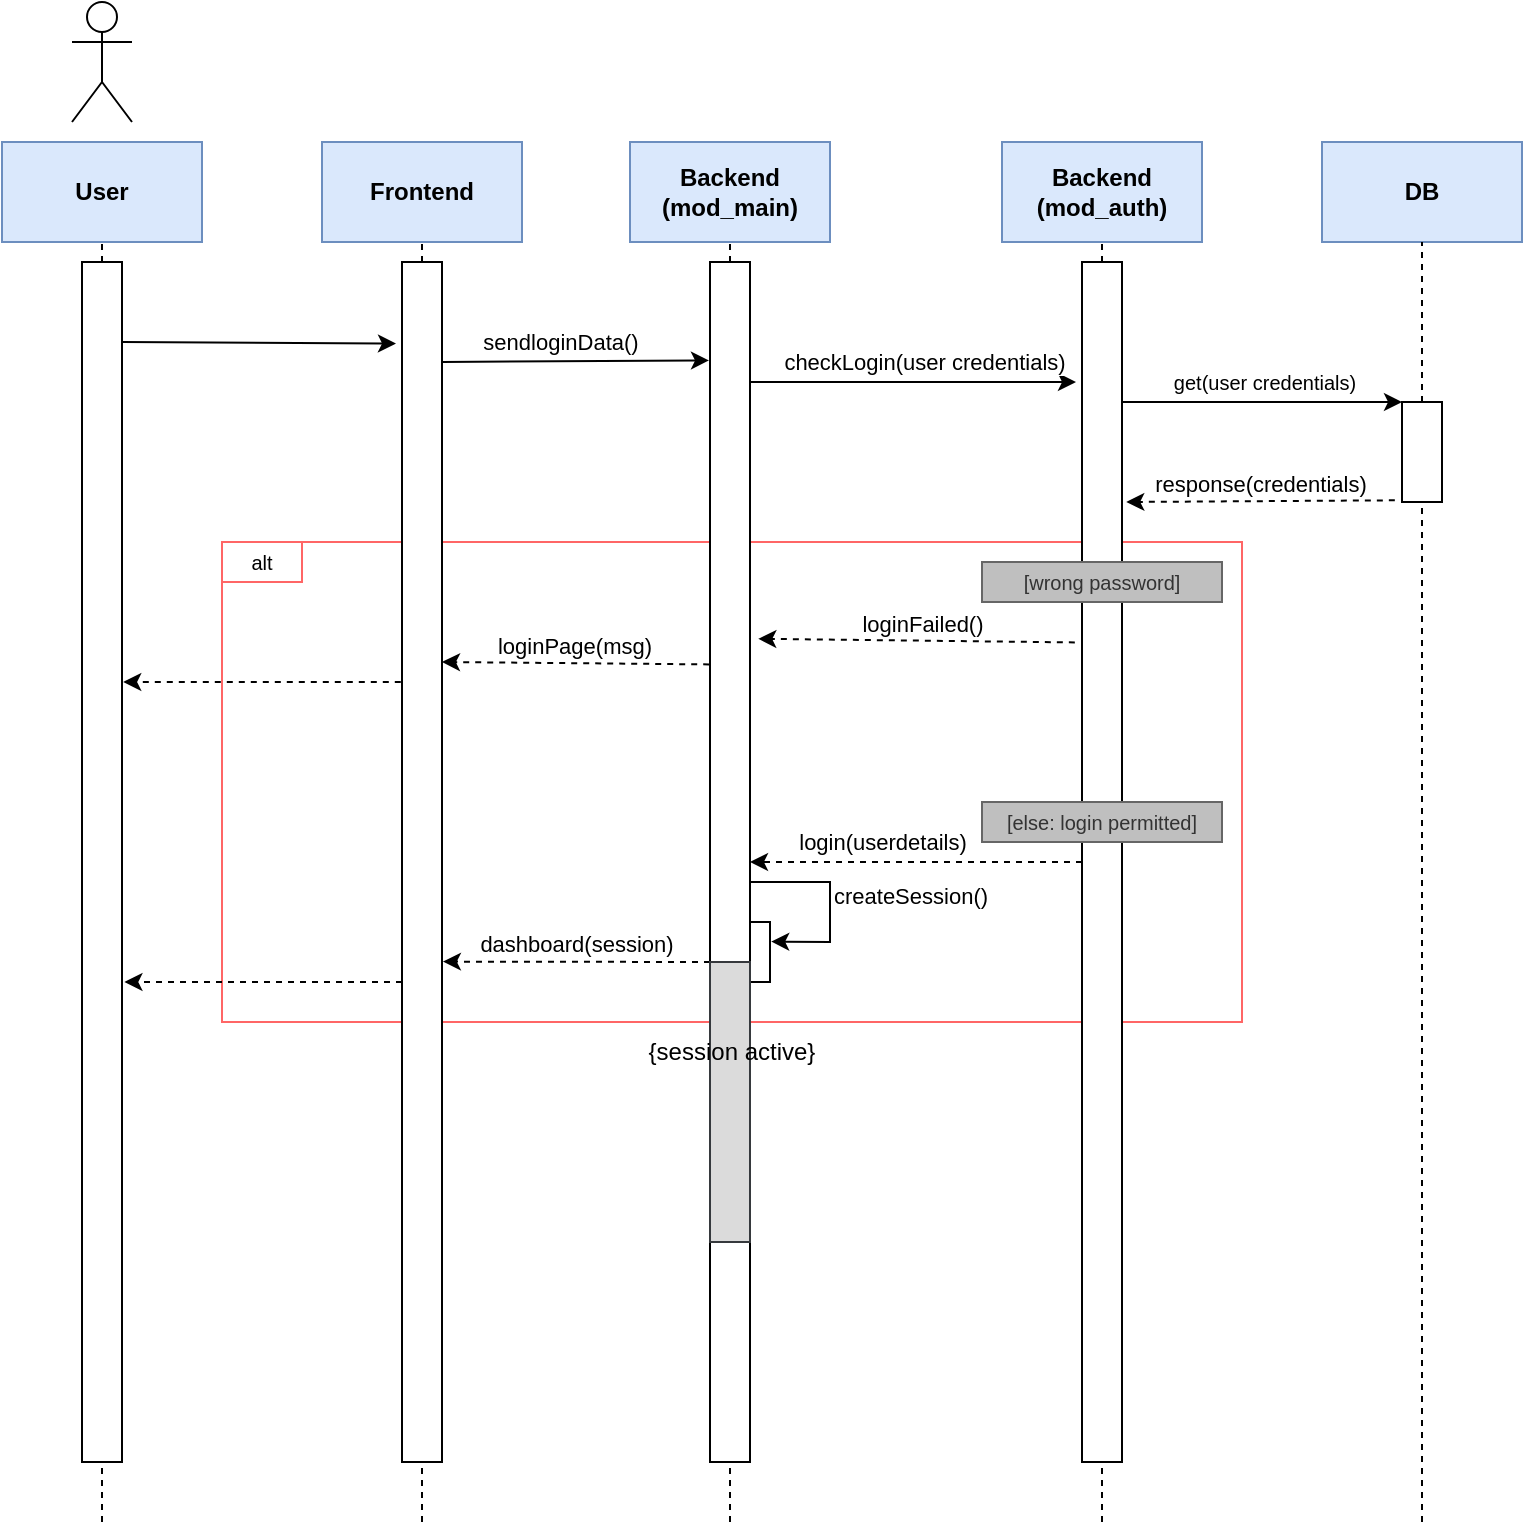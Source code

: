 <mxfile version="24.4.0" type="github">
  <diagram name="Seite-1" id="6Bezv-uRvZzMx2sx_CN4">
    <mxGraphModel dx="1430" dy="874" grid="1" gridSize="10" guides="1" tooltips="1" connect="1" arrows="1" fold="1" page="1" pageScale="1" pageWidth="827" pageHeight="1169" math="0" shadow="0">
      <root>
        <mxCell id="0" />
        <mxCell id="1" parent="0" />
        <mxCell id="WdZaHprNNJrOk9ohw9Yr-24" value="" style="whiteSpace=wrap;html=1;fillColor=none;strokeColor=#FF6666;" vertex="1" parent="1">
          <mxGeometry x="160" y="290" width="510" height="240" as="geometry" />
        </mxCell>
        <mxCell id="b-vgWnAGVi1PlupROuwk-1" value="" style="endArrow=none;dashed=1;html=1;rounded=0;" parent="1" source="b-vgWnAGVi1PlupROuwk-8" edge="1">
          <mxGeometry width="50" height="50" relative="1" as="geometry">
            <mxPoint x="100" y="540" as="sourcePoint" />
            <mxPoint x="100" y="140" as="targetPoint" />
          </mxGeometry>
        </mxCell>
        <mxCell id="b-vgWnAGVi1PlupROuwk-5" value="&lt;b&gt;User&lt;/b&gt;" style="rounded=0;whiteSpace=wrap;html=1;fillColor=#dae8fc;strokeColor=#6c8ebf;" parent="1" vertex="1">
          <mxGeometry x="50" y="90" width="100" height="50" as="geometry" />
        </mxCell>
        <mxCell id="b-vgWnAGVi1PlupROuwk-6" value="&lt;b&gt;Frontend&lt;/b&gt;" style="rounded=0;whiteSpace=wrap;html=1;fillColor=#dae8fc;strokeColor=#6c8ebf;" parent="1" vertex="1">
          <mxGeometry x="210" y="90" width="100" height="50" as="geometry" />
        </mxCell>
        <mxCell id="b-vgWnAGVi1PlupROuwk-9" value="" style="endArrow=none;dashed=1;html=1;rounded=0;" parent="1" target="b-vgWnAGVi1PlupROuwk-8" edge="1">
          <mxGeometry width="50" height="50" relative="1" as="geometry">
            <mxPoint x="100" y="780" as="sourcePoint" />
            <mxPoint x="100" y="140" as="targetPoint" />
          </mxGeometry>
        </mxCell>
        <mxCell id="b-vgWnAGVi1PlupROuwk-8" value="" style="rounded=0;whiteSpace=wrap;html=1;" parent="1" vertex="1">
          <mxGeometry x="90" y="150" width="20" height="600" as="geometry" />
        </mxCell>
        <mxCell id="b-vgWnAGVi1PlupROuwk-12" value="" style="endArrow=none;dashed=1;html=1;rounded=0;" parent="1" target="b-vgWnAGVi1PlupROuwk-6" edge="1">
          <mxGeometry width="50" height="50" relative="1" as="geometry">
            <mxPoint x="260" y="780" as="sourcePoint" />
            <mxPoint x="260" y="140" as="targetPoint" />
          </mxGeometry>
        </mxCell>
        <mxCell id="b-vgWnAGVi1PlupROuwk-13" value="" style="rounded=0;whiteSpace=wrap;html=1;" parent="1" vertex="1">
          <mxGeometry x="250" y="150" width="20" height="600" as="geometry" />
        </mxCell>
        <mxCell id="b-vgWnAGVi1PlupROuwk-15" value="Backend&lt;div&gt;(mod_main)&lt;/div&gt;" style="rounded=0;whiteSpace=wrap;html=1;fillColor=#dae8fc;strokeColor=#6c8ebf;fontStyle=1" parent="1" vertex="1">
          <mxGeometry x="364" y="90" width="100" height="50" as="geometry" />
        </mxCell>
        <mxCell id="b-vgWnAGVi1PlupROuwk-16" value="" style="endArrow=none;dashed=1;html=1;rounded=0;fontStyle=1" parent="1" target="b-vgWnAGVi1PlupROuwk-15" edge="1">
          <mxGeometry width="50" height="50" relative="1" as="geometry">
            <mxPoint x="414" y="780" as="sourcePoint" />
            <mxPoint x="414" y="140" as="targetPoint" />
          </mxGeometry>
        </mxCell>
        <mxCell id="b-vgWnAGVi1PlupROuwk-17" value="" style="rounded=0;whiteSpace=wrap;html=1;fontStyle=1" parent="1" vertex="1">
          <mxGeometry x="404" y="150" width="20" height="600" as="geometry" />
        </mxCell>
        <mxCell id="b-vgWnAGVi1PlupROuwk-18" value="&lt;b&gt;DB&lt;/b&gt;" style="rounded=0;whiteSpace=wrap;html=1;fillColor=#dae8fc;strokeColor=#6c8ebf;" parent="1" vertex="1">
          <mxGeometry x="710" y="90" width="100" height="50" as="geometry" />
        </mxCell>
        <mxCell id="b-vgWnAGVi1PlupROuwk-19" value="" style="endArrow=none;dashed=1;html=1;rounded=0;" parent="1" source="b-vgWnAGVi1PlupROuwk-20" target="b-vgWnAGVi1PlupROuwk-18" edge="1">
          <mxGeometry width="50" height="50" relative="1" as="geometry">
            <mxPoint x="760" y="780" as="sourcePoint" />
            <mxPoint x="760" y="140" as="targetPoint" />
          </mxGeometry>
        </mxCell>
        <mxCell id="b-vgWnAGVi1PlupROuwk-21" value="" style="endArrow=none;dashed=1;html=1;rounded=0;" parent="1" target="b-vgWnAGVi1PlupROuwk-20" edge="1">
          <mxGeometry width="50" height="50" relative="1" as="geometry">
            <mxPoint x="760" y="780" as="sourcePoint" />
            <mxPoint x="760" y="140" as="targetPoint" />
          </mxGeometry>
        </mxCell>
        <mxCell id="b-vgWnAGVi1PlupROuwk-20" value="" style="rounded=0;whiteSpace=wrap;html=1;" parent="1" vertex="1">
          <mxGeometry x="750" y="220" width="20" height="50" as="geometry" />
        </mxCell>
        <mxCell id="WdZaHprNNJrOk9ohw9Yr-1" value="" style="shape=umlActor;verticalLabelPosition=bottom;verticalAlign=top;html=1;outlineConnect=0;" vertex="1" parent="1">
          <mxGeometry x="85" y="20" width="30" height="60" as="geometry" />
        </mxCell>
        <mxCell id="WdZaHprNNJrOk9ohw9Yr-2" value="" style="endArrow=classic;html=1;rounded=0;entryX=-0.15;entryY=0.068;entryDx=0;entryDy=0;entryPerimeter=0;" edge="1" parent="1" target="b-vgWnAGVi1PlupROuwk-13">
          <mxGeometry width="50" height="50" relative="1" as="geometry">
            <mxPoint x="110" y="190" as="sourcePoint" />
            <mxPoint x="160" y="140" as="targetPoint" />
          </mxGeometry>
        </mxCell>
        <mxCell id="WdZaHprNNJrOk9ohw9Yr-3" value="" style="endArrow=classic;html=1;rounded=0;entryX=-0.025;entryY=0.082;entryDx=0;entryDy=0;entryPerimeter=0;" edge="1" parent="1" target="b-vgWnAGVi1PlupROuwk-17">
          <mxGeometry width="50" height="50" relative="1" as="geometry">
            <mxPoint x="270" y="200" as="sourcePoint" />
            <mxPoint x="430" y="201" as="targetPoint" />
          </mxGeometry>
        </mxCell>
        <mxCell id="WdZaHprNNJrOk9ohw9Yr-4" value="sendloginData()" style="edgeLabel;html=1;align=center;verticalAlign=middle;resizable=0;points=[];" vertex="1" connectable="0" parent="WdZaHprNNJrOk9ohw9Yr-3">
          <mxGeometry x="0.223" y="1" relative="1" as="geometry">
            <mxPoint x="-23" y="-9" as="offset" />
          </mxGeometry>
        </mxCell>
        <mxCell id="WdZaHprNNJrOk9ohw9Yr-5" value="" style="endArrow=classic;html=1;rounded=0;entryX=-0.15;entryY=0.1;entryDx=0;entryDy=0;entryPerimeter=0;" edge="1" parent="1" target="WdZaHprNNJrOk9ohw9Yr-16">
          <mxGeometry width="50" height="50" relative="1" as="geometry">
            <mxPoint x="424" y="210" as="sourcePoint" />
            <mxPoint x="584" y="210" as="targetPoint" />
          </mxGeometry>
        </mxCell>
        <mxCell id="WdZaHprNNJrOk9ohw9Yr-6" value="checkLogin(user credentials)" style="edgeLabel;html=1;align=center;verticalAlign=middle;resizable=0;points=[];" vertex="1" connectable="0" parent="WdZaHprNNJrOk9ohw9Yr-5">
          <mxGeometry x="-0.153" y="-2" relative="1" as="geometry">
            <mxPoint x="18" y="-12" as="offset" />
          </mxGeometry>
        </mxCell>
        <mxCell id="WdZaHprNNJrOk9ohw9Yr-11" value="" style="endArrow=classic;html=1;rounded=0;exitX=-0.02;exitY=0.302;exitDx=0;exitDy=0;dashed=1;exitPerimeter=0;" edge="1" parent="1">
          <mxGeometry width="50" height="50" relative="1" as="geometry">
            <mxPoint x="403.6" y="351.2" as="sourcePoint" />
            <mxPoint x="270" y="350" as="targetPoint" />
          </mxGeometry>
        </mxCell>
        <mxCell id="WdZaHprNNJrOk9ohw9Yr-12" value="loginPage(msg)" style="edgeLabel;html=1;align=center;verticalAlign=middle;resizable=0;points=[];" vertex="1" connectable="0" parent="WdZaHprNNJrOk9ohw9Yr-11">
          <mxGeometry x="-0.23" y="1" relative="1" as="geometry">
            <mxPoint x="-16" y="-10" as="offset" />
          </mxGeometry>
        </mxCell>
        <mxCell id="WdZaHprNNJrOk9ohw9Yr-13" value="" style="endArrow=classic;html=1;rounded=0;exitX=-0.04;exitY=0.315;exitDx=0;exitDy=0;exitPerimeter=0;entryX=1.02;entryY=0.315;entryDx=0;entryDy=0;entryPerimeter=0;dashed=1;" edge="1" parent="1">
          <mxGeometry width="50" height="50" relative="1" as="geometry">
            <mxPoint x="249.4" y="360.0" as="sourcePoint" />
            <mxPoint x="110.6" y="360.0" as="targetPoint" />
          </mxGeometry>
        </mxCell>
        <mxCell id="WdZaHprNNJrOk9ohw9Yr-14" value="Backend&lt;div&gt;(mod_auth)&lt;/div&gt;" style="rounded=0;whiteSpace=wrap;html=1;fillColor=#dae8fc;strokeColor=#6c8ebf;fontStyle=1" vertex="1" parent="1">
          <mxGeometry x="550" y="90" width="100" height="50" as="geometry" />
        </mxCell>
        <mxCell id="WdZaHprNNJrOk9ohw9Yr-15" value="" style="endArrow=none;dashed=1;html=1;rounded=0;fontStyle=1" edge="1" parent="1" target="WdZaHprNNJrOk9ohw9Yr-14">
          <mxGeometry width="50" height="50" relative="1" as="geometry">
            <mxPoint x="600" y="780" as="sourcePoint" />
            <mxPoint x="600" y="140" as="targetPoint" />
          </mxGeometry>
        </mxCell>
        <mxCell id="WdZaHprNNJrOk9ohw9Yr-16" value="" style="rounded=0;whiteSpace=wrap;html=1;fontStyle=1" vertex="1" parent="1">
          <mxGeometry x="590" y="150" width="20" height="600" as="geometry" />
        </mxCell>
        <mxCell id="WdZaHprNNJrOk9ohw9Yr-17" value="" style="endArrow=classic;html=1;rounded=0;entryX=0;entryY=0;entryDx=0;entryDy=0;" edge="1" parent="1" target="b-vgWnAGVi1PlupROuwk-20">
          <mxGeometry width="50" height="50" relative="1" as="geometry">
            <mxPoint x="610" y="220" as="sourcePoint" />
            <mxPoint x="740" y="220" as="targetPoint" />
          </mxGeometry>
        </mxCell>
        <mxCell id="WdZaHprNNJrOk9ohw9Yr-18" value="get(user credentials)" style="edgeLabel;html=1;align=center;verticalAlign=middle;resizable=0;points=[];fontSize=10;" vertex="1" connectable="0" parent="WdZaHprNNJrOk9ohw9Yr-17">
          <mxGeometry x="-0.153" y="-2" relative="1" as="geometry">
            <mxPoint x="11" y="-12" as="offset" />
          </mxGeometry>
        </mxCell>
        <mxCell id="WdZaHprNNJrOk9ohw9Yr-19" value="" style="endArrow=classic;html=1;rounded=0;dashed=1;exitX=-0.179;exitY=0.983;exitDx=0;exitDy=0;exitPerimeter=0;entryX=1.107;entryY=0.2;entryDx=0;entryDy=0;entryPerimeter=0;" edge="1" parent="1" source="b-vgWnAGVi1PlupROuwk-20" target="WdZaHprNNJrOk9ohw9Yr-16">
          <mxGeometry width="50" height="50" relative="1" as="geometry">
            <mxPoint x="730" y="280" as="sourcePoint" />
            <mxPoint x="650" y="269" as="targetPoint" />
          </mxGeometry>
        </mxCell>
        <mxCell id="WdZaHprNNJrOk9ohw9Yr-20" value="response(credentials)" style="edgeLabel;html=1;align=center;verticalAlign=middle;resizable=0;points=[];" vertex="1" connectable="0" parent="WdZaHprNNJrOk9ohw9Yr-19">
          <mxGeometry x="-0.23" y="1" relative="1" as="geometry">
            <mxPoint x="-16" y="-10" as="offset" />
          </mxGeometry>
        </mxCell>
        <mxCell id="WdZaHprNNJrOk9ohw9Yr-21" value="" style="endArrow=classic;html=1;rounded=0;exitX=1.04;exitY=0.217;exitDx=0;exitDy=0;exitPerimeter=0;entryX=1.06;entryY=0.327;entryDx=0;entryDy=0;entryPerimeter=0;" edge="1" parent="1" target="WdZaHprNNJrOk9ohw9Yr-32">
          <mxGeometry width="50" height="50" relative="1" as="geometry">
            <mxPoint x="424" y="460" as="sourcePoint" />
            <mxPoint x="450" y="490" as="targetPoint" />
            <Array as="points">
              <mxPoint x="464" y="460" />
              <mxPoint x="464" y="490" />
            </Array>
          </mxGeometry>
        </mxCell>
        <mxCell id="WdZaHprNNJrOk9ohw9Yr-22" value="createSession()" style="edgeLabel;html=1;align=center;verticalAlign=middle;resizable=0;points=[];" vertex="1" connectable="0" parent="WdZaHprNNJrOk9ohw9Yr-21">
          <mxGeometry x="0.124" relative="1" as="geometry">
            <mxPoint x="40" y="-9" as="offset" />
          </mxGeometry>
        </mxCell>
        <mxCell id="WdZaHprNNJrOk9ohw9Yr-25" value="&lt;font style=&quot;font-size: 10px;&quot;&gt;alt&lt;/font&gt;" style="rounded=0;whiteSpace=wrap;html=1;strokeColor=#FF6666;" vertex="1" parent="1">
          <mxGeometry x="160" y="290" width="40" height="20" as="geometry" />
        </mxCell>
        <mxCell id="WdZaHprNNJrOk9ohw9Yr-26" value="&lt;font style=&quot;font-size: 10px;&quot;&gt;[wrong password]&lt;/font&gt;" style="rounded=0;whiteSpace=wrap;html=1;strokeColor=#666666;fillColor=#BFBFBF;fontColor=#333333;" vertex="1" parent="1">
          <mxGeometry x="540" y="300" width="120" height="20" as="geometry" />
        </mxCell>
        <mxCell id="WdZaHprNNJrOk9ohw9Yr-27" value="&lt;font style=&quot;font-size: 10px;&quot;&gt;[else: login permitted]&lt;/font&gt;" style="rounded=0;whiteSpace=wrap;html=1;strokeColor=#666666;fillColor=#BFBFBF;fontColor=#333333;" vertex="1" parent="1">
          <mxGeometry x="540" y="420" width="120" height="20" as="geometry" />
        </mxCell>
        <mxCell id="WdZaHprNNJrOk9ohw9Yr-28" value="" style="endArrow=classic;html=1;rounded=0;dashed=1;exitX=-0.179;exitY=0.317;exitDx=0;exitDy=0;exitPerimeter=0;entryX=1.207;entryY=0.314;entryDx=0;entryDy=0;entryPerimeter=0;" edge="1" parent="1" source="WdZaHprNNJrOk9ohw9Yr-16" target="b-vgWnAGVi1PlupROuwk-17">
          <mxGeometry width="50" height="50" relative="1" as="geometry">
            <mxPoint x="550" y="340" as="sourcePoint" />
            <mxPoint x="480" y="340" as="targetPoint" />
          </mxGeometry>
        </mxCell>
        <mxCell id="WdZaHprNNJrOk9ohw9Yr-29" value="loginFailed()" style="edgeLabel;html=1;align=center;verticalAlign=middle;resizable=0;points=[];" vertex="1" connectable="0" parent="WdZaHprNNJrOk9ohw9Yr-28">
          <mxGeometry x="-0.23" y="1" relative="1" as="geometry">
            <mxPoint x="-16" y="-10" as="offset" />
          </mxGeometry>
        </mxCell>
        <mxCell id="WdZaHprNNJrOk9ohw9Yr-30" value="" style="endArrow=classic;html=1;rounded=0;dashed=1;exitX=0;exitY=0.5;exitDx=0;exitDy=0;entryX=1;entryY=0.5;entryDx=0;entryDy=0;" edge="1" parent="1" source="WdZaHprNNJrOk9ohw9Yr-16" target="b-vgWnAGVi1PlupROuwk-17">
          <mxGeometry width="50" height="50" relative="1" as="geometry">
            <mxPoint x="572" y="462" as="sourcePoint" />
            <mxPoint x="414" y="460" as="targetPoint" />
          </mxGeometry>
        </mxCell>
        <mxCell id="WdZaHprNNJrOk9ohw9Yr-31" value="login(userdetails)" style="edgeLabel;html=1;align=center;verticalAlign=middle;resizable=0;points=[];" vertex="1" connectable="0" parent="WdZaHprNNJrOk9ohw9Yr-30">
          <mxGeometry x="-0.23" y="1" relative="1" as="geometry">
            <mxPoint x="-36" y="-11" as="offset" />
          </mxGeometry>
        </mxCell>
        <mxCell id="WdZaHprNNJrOk9ohw9Yr-32" value="" style="rounded=0;whiteSpace=wrap;html=1;" vertex="1" parent="1">
          <mxGeometry x="424" y="480" width="10" height="30" as="geometry" />
        </mxCell>
        <mxCell id="WdZaHprNNJrOk9ohw9Yr-33" value="" style="endArrow=classic;html=1;rounded=0;exitX=0;exitY=0;exitDx=0;exitDy=0;dashed=1;entryX=1.022;entryY=0.583;entryDx=0;entryDy=0;entryPerimeter=0;" edge="1" parent="1" source="WdZaHprNNJrOk9ohw9Yr-35" target="b-vgWnAGVi1PlupROuwk-13">
          <mxGeometry width="50" height="50" relative="1" as="geometry">
            <mxPoint x="393.6" y="495.6" as="sourcePoint" />
            <mxPoint x="260" y="494.4" as="targetPoint" />
          </mxGeometry>
        </mxCell>
        <mxCell id="WdZaHprNNJrOk9ohw9Yr-34" value="dashboard(session)" style="edgeLabel;html=1;align=center;verticalAlign=middle;resizable=0;points=[];" vertex="1" connectable="0" parent="WdZaHprNNJrOk9ohw9Yr-33">
          <mxGeometry x="-0.23" y="1" relative="1" as="geometry">
            <mxPoint x="-16" y="-10" as="offset" />
          </mxGeometry>
        </mxCell>
        <mxCell id="WdZaHprNNJrOk9ohw9Yr-35" value="" style="rounded=0;whiteSpace=wrap;html=1;fillColor=#DBDBDB;strokeColor=#36393d;" vertex="1" parent="1">
          <mxGeometry x="404" y="500" width="20" height="140" as="geometry" />
        </mxCell>
        <mxCell id="WdZaHprNNJrOk9ohw9Yr-36" value="{session active}" style="text;html=1;align=center;verticalAlign=middle;whiteSpace=wrap;rounded=0;" vertex="1" parent="1">
          <mxGeometry x="370" y="530" width="90" height="30" as="geometry" />
        </mxCell>
        <mxCell id="WdZaHprNNJrOk9ohw9Yr-37" value="" style="endArrow=classic;html=1;rounded=0;exitX=-0.04;exitY=0.315;exitDx=0;exitDy=0;exitPerimeter=0;entryX=1.02;entryY=0.315;entryDx=0;entryDy=0;entryPerimeter=0;dashed=1;" edge="1" parent="1">
          <mxGeometry width="50" height="50" relative="1" as="geometry">
            <mxPoint x="250.0" y="510.0" as="sourcePoint" />
            <mxPoint x="111.2" y="510.0" as="targetPoint" />
          </mxGeometry>
        </mxCell>
      </root>
    </mxGraphModel>
  </diagram>
</mxfile>
